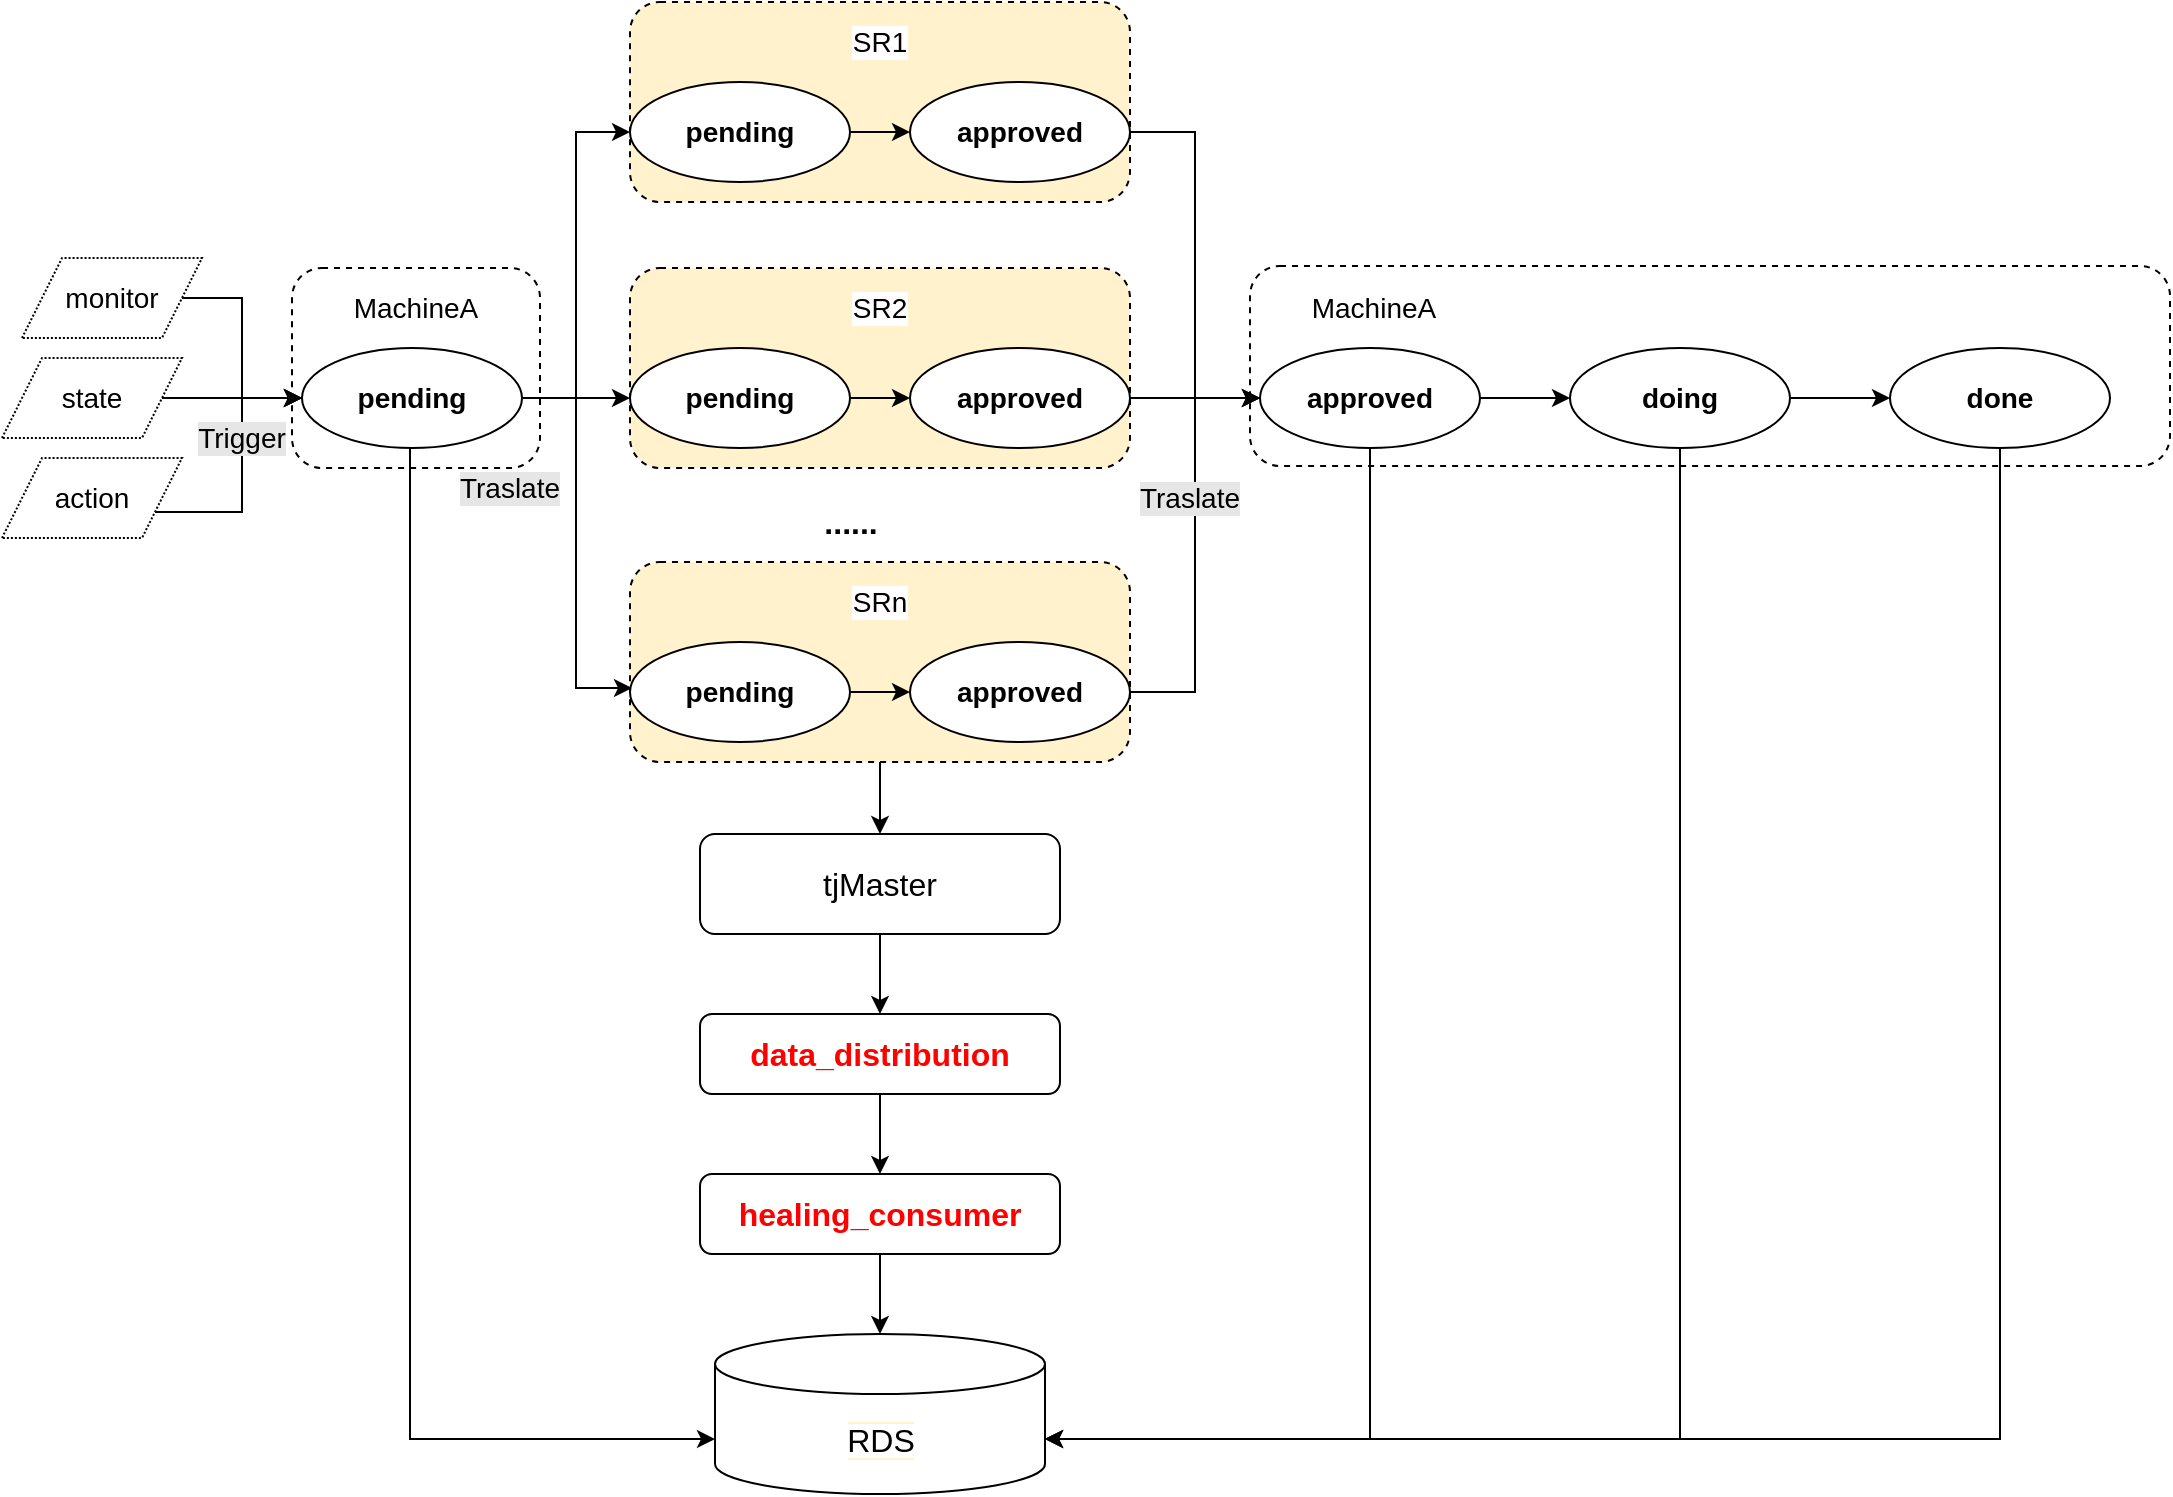 <mxfile version="14.4.6" type="github">
  <diagram id="MMFUoUL-iYYDqlndlSFT" name="第 1 页">
    <mxGraphModel dx="1298" dy="888" grid="1" gridSize="10" guides="1" tooltips="1" connect="1" arrows="1" fold="1" page="1" pageScale="1" pageWidth="583" pageHeight="827" math="0" shadow="0">
      <root>
        <mxCell id="0" />
        <mxCell id="1" parent="0" />
        <mxCell id="JBcYczJnqvZJM_Ojkkls-45" value="" style="rounded=1;whiteSpace=wrap;html=1;dashed=1;labelBackgroundColor=#ffffff;fontSize=14;" parent="1" vertex="1">
          <mxGeometry x="151" y="197" width="124" height="100" as="geometry" />
        </mxCell>
        <mxCell id="JBcYczJnqvZJM_Ojkkls-49" value="" style="rounded=1;whiteSpace=wrap;html=1;dashed=1;labelBackgroundColor=#ffffff;fontSize=14;" parent="1" vertex="1">
          <mxGeometry x="630" y="196" width="460" height="100" as="geometry" />
        </mxCell>
        <mxCell id="JBcYczJnqvZJM_Ojkkls-19" value="" style="rounded=1;whiteSpace=wrap;html=1;dashed=1;labelBackgroundColor=#FFF2CC;fontSize=14;fillColor=#FFF2CC;" parent="1" vertex="1">
          <mxGeometry x="320" y="64" width="250" height="100" as="geometry" />
        </mxCell>
        <mxCell id="JBcYczJnqvZJM_Ojkkls-15" style="edgeStyle=orthogonalEdgeStyle;rounded=0;orthogonalLoop=1;jettySize=auto;html=1;entryX=0;entryY=0.5;entryDx=0;entryDy=0;fontSize=14;" parent="1" source="JBcYczJnqvZJM_Ojkkls-5" target="JBcYczJnqvZJM_Ojkkls-10" edge="1">
          <mxGeometry relative="1" as="geometry">
            <Array as="points">
              <mxPoint x="126" y="212" />
              <mxPoint x="126" y="262" />
            </Array>
          </mxGeometry>
        </mxCell>
        <mxCell id="JBcYczJnqvZJM_Ojkkls-5" value="monitor" style="shape=parallelogram;perimeter=parallelogramPerimeter;whiteSpace=wrap;html=1;fixedSize=1;dashed=1;dashPattern=1 1;labelBackgroundColor=#ffffff;fontSize=14;" parent="1" vertex="1">
          <mxGeometry x="16" y="192" width="90" height="40" as="geometry" />
        </mxCell>
        <mxCell id="JBcYczJnqvZJM_Ojkkls-13" value="" style="edgeStyle=orthogonalEdgeStyle;rounded=0;orthogonalLoop=1;jettySize=auto;html=1;fontSize=14;" parent="1" source="JBcYczJnqvZJM_Ojkkls-7" target="JBcYczJnqvZJM_Ojkkls-10" edge="1">
          <mxGeometry relative="1" as="geometry" />
        </mxCell>
        <mxCell id="JBcYczJnqvZJM_Ojkkls-7" value="state" style="shape=parallelogram;perimeter=parallelogramPerimeter;whiteSpace=wrap;html=1;fixedSize=1;dashed=1;dashPattern=1 1;labelBackgroundColor=#ffffff;fontSize=14;" parent="1" vertex="1">
          <mxGeometry x="6" y="242" width="90" height="40" as="geometry" />
        </mxCell>
        <mxCell id="JBcYczJnqvZJM_Ojkkls-14" value="" style="edgeStyle=orthogonalEdgeStyle;rounded=0;orthogonalLoop=1;jettySize=auto;html=1;fontSize=14;exitX=1;exitY=0.75;exitDx=0;exitDy=0;" parent="1" source="JBcYczJnqvZJM_Ojkkls-16" target="JBcYczJnqvZJM_Ojkkls-10" edge="1">
          <mxGeometry relative="1" as="geometry">
            <Array as="points">
              <mxPoint x="126" y="262" />
            </Array>
          </mxGeometry>
        </mxCell>
        <mxCell id="JBcYczJnqvZJM_Ojkkls-8" value="action" style="shape=parallelogram;perimeter=parallelogramPerimeter;whiteSpace=wrap;html=1;fixedSize=1;dashed=1;dashPattern=1 1;labelBackgroundColor=#ffffff;fontSize=14;" parent="1" vertex="1">
          <mxGeometry x="6" y="292" width="90" height="40" as="geometry" />
        </mxCell>
        <mxCell id="JBcYczJnqvZJM_Ojkkls-40" style="edgeStyle=orthogonalEdgeStyle;rounded=0;orthogonalLoop=1;jettySize=auto;html=1;entryX=0;entryY=0.5;entryDx=0;entryDy=0;fontSize=16;" parent="1" source="JBcYczJnqvZJM_Ojkkls-10" target="JBcYczJnqvZJM_Ojkkls-29" edge="1">
          <mxGeometry relative="1" as="geometry" />
        </mxCell>
        <mxCell id="JBcYczJnqvZJM_Ojkkls-41" style="edgeStyle=orthogonalEdgeStyle;rounded=0;orthogonalLoop=1;jettySize=auto;html=1;exitX=1;exitY=0.5;exitDx=0;exitDy=0;entryX=0;entryY=0.5;entryDx=0;entryDy=0;fontSize=16;" parent="1" source="JBcYczJnqvZJM_Ojkkls-10" target="JBcYczJnqvZJM_Ojkkls-22" edge="1">
          <mxGeometry relative="1" as="geometry" />
        </mxCell>
        <mxCell id="JBcYczJnqvZJM_Ojkkls-42" style="edgeStyle=orthogonalEdgeStyle;rounded=0;orthogonalLoop=1;jettySize=auto;html=1;exitX=1;exitY=0.5;exitDx=0;exitDy=0;entryX=0.004;entryY=0.63;entryDx=0;entryDy=0;entryPerimeter=0;fontSize=16;" parent="1" source="JBcYczJnqvZJM_Ojkkls-10" target="JBcYczJnqvZJM_Ojkkls-34" edge="1">
          <mxGeometry relative="1" as="geometry" />
        </mxCell>
        <mxCell id="73gmsGOEoyESwTxSDOHe-4" style="edgeStyle=orthogonalEdgeStyle;rounded=0;orthogonalLoop=1;jettySize=auto;html=1;entryX=0;entryY=0;entryDx=0;entryDy=52.5;entryPerimeter=0;fontSize=16;fontColor=#FF0000;" edge="1" parent="1" source="JBcYczJnqvZJM_Ojkkls-10" target="JBcYczJnqvZJM_Ojkkls-75">
          <mxGeometry relative="1" as="geometry">
            <Array as="points">
              <mxPoint x="210" y="783" />
            </Array>
          </mxGeometry>
        </mxCell>
        <mxCell id="JBcYczJnqvZJM_Ojkkls-10" value="pending" style="ellipse;whiteSpace=wrap;html=1;labelBackgroundColor=#ffffff;fontSize=14;fontStyle=1" parent="1" vertex="1">
          <mxGeometry x="156" y="237" width="110" height="50" as="geometry" />
        </mxCell>
        <mxCell id="JBcYczJnqvZJM_Ojkkls-18" value="" style="edgeStyle=orthogonalEdgeStyle;rounded=0;orthogonalLoop=1;jettySize=auto;html=1;fontSize=14;exitX=1;exitY=0.75;exitDx=0;exitDy=0;entryX=0;entryY=0.5;entryDx=0;entryDy=0;" parent="1" source="JBcYczJnqvZJM_Ojkkls-8" target="JBcYczJnqvZJM_Ojkkls-10" edge="1">
          <mxGeometry relative="1" as="geometry">
            <mxPoint x="82.5" y="319" as="sourcePoint" />
            <mxPoint x="146" y="262" as="targetPoint" />
            <Array as="points">
              <mxPoint x="126" y="319" />
              <mxPoint x="126" y="262" />
            </Array>
          </mxGeometry>
        </mxCell>
        <mxCell id="JBcYczJnqvZJM_Ojkkls-16" value="Trigger" style="text;html=1;strokeColor=none;fillColor=none;align=center;verticalAlign=middle;whiteSpace=wrap;rounded=0;dashed=1;labelBackgroundColor=#E6E6E6;fontSize=14;" parent="1" vertex="1">
          <mxGeometry x="106" y="272" width="40" height="20" as="geometry" />
        </mxCell>
        <mxCell id="JBcYczJnqvZJM_Ojkkls-25" style="edgeStyle=orthogonalEdgeStyle;rounded=0;orthogonalLoop=1;jettySize=auto;html=1;exitX=1;exitY=0.5;exitDx=0;exitDy=0;entryX=0;entryY=0.5;entryDx=0;entryDy=0;fontSize=14;" parent="1" source="JBcYczJnqvZJM_Ojkkls-22" target="JBcYczJnqvZJM_Ojkkls-23" edge="1">
          <mxGeometry relative="1" as="geometry" />
        </mxCell>
        <mxCell id="JBcYczJnqvZJM_Ojkkls-22" value="pending" style="ellipse;whiteSpace=wrap;html=1;labelBackgroundColor=#ffffff;fontSize=14;fontStyle=1" parent="1" vertex="1">
          <mxGeometry x="320" y="104" width="110" height="50" as="geometry" />
        </mxCell>
        <mxCell id="JBcYczJnqvZJM_Ojkkls-70" style="edgeStyle=orthogonalEdgeStyle;rounded=0;orthogonalLoop=1;jettySize=auto;html=1;exitX=1;exitY=0.5;exitDx=0;exitDy=0;entryX=0;entryY=0.5;entryDx=0;entryDy=0;fontSize=16;" parent="1" source="JBcYczJnqvZJM_Ojkkls-23" target="JBcYczJnqvZJM_Ojkkls-50" edge="1">
          <mxGeometry relative="1" as="geometry" />
        </mxCell>
        <mxCell id="JBcYczJnqvZJM_Ojkkls-23" value="approved" style="ellipse;whiteSpace=wrap;html=1;labelBackgroundColor=#ffffff;fontSize=14;fontStyle=1" parent="1" vertex="1">
          <mxGeometry x="460" y="104" width="110" height="50" as="geometry" />
        </mxCell>
        <mxCell id="JBcYczJnqvZJM_Ojkkls-24" value="SR1" style="text;html=1;strokeColor=none;fillColor=none;align=center;verticalAlign=middle;whiteSpace=wrap;rounded=0;labelBackgroundColor=#ffffff;fontSize=14;" parent="1" vertex="1">
          <mxGeometry x="425" y="74" width="40" height="20" as="geometry" />
        </mxCell>
        <mxCell id="JBcYczJnqvZJM_Ojkkls-27" value="" style="rounded=1;whiteSpace=wrap;html=1;dashed=1;labelBackgroundColor=#FFF2CC;fontSize=14;fillColor=#FFF2CC;" parent="1" vertex="1">
          <mxGeometry x="320" y="197" width="250" height="100" as="geometry" />
        </mxCell>
        <mxCell id="JBcYczJnqvZJM_Ojkkls-28" style="edgeStyle=orthogonalEdgeStyle;rounded=0;orthogonalLoop=1;jettySize=auto;html=1;exitX=1;exitY=0.5;exitDx=0;exitDy=0;entryX=0;entryY=0.5;entryDx=0;entryDy=0;fontSize=14;" parent="1" source="JBcYczJnqvZJM_Ojkkls-29" target="JBcYczJnqvZJM_Ojkkls-30" edge="1">
          <mxGeometry relative="1" as="geometry" />
        </mxCell>
        <mxCell id="JBcYczJnqvZJM_Ojkkls-29" value="pending" style="ellipse;whiteSpace=wrap;html=1;labelBackgroundColor=#ffffff;fontSize=14;fontStyle=1" parent="1" vertex="1">
          <mxGeometry x="320" y="237" width="110" height="50" as="geometry" />
        </mxCell>
        <mxCell id="JBcYczJnqvZJM_Ojkkls-71" style="edgeStyle=orthogonalEdgeStyle;rounded=0;orthogonalLoop=1;jettySize=auto;html=1;exitX=1;exitY=0.5;exitDx=0;exitDy=0;fontSize=16;" parent="1" source="JBcYczJnqvZJM_Ojkkls-30" target="JBcYczJnqvZJM_Ojkkls-50" edge="1">
          <mxGeometry relative="1" as="geometry" />
        </mxCell>
        <mxCell id="JBcYczJnqvZJM_Ojkkls-30" value="approved" style="ellipse;whiteSpace=wrap;html=1;labelBackgroundColor=#ffffff;fontSize=14;fontStyle=1" parent="1" vertex="1">
          <mxGeometry x="460" y="237" width="110" height="50" as="geometry" />
        </mxCell>
        <mxCell id="JBcYczJnqvZJM_Ojkkls-31" value="SR2" style="text;html=1;strokeColor=none;fillColor=none;align=center;verticalAlign=middle;whiteSpace=wrap;rounded=0;labelBackgroundColor=#ffffff;fontSize=14;" parent="1" vertex="1">
          <mxGeometry x="425" y="207" width="40" height="20" as="geometry" />
        </mxCell>
        <mxCell id="JBcYczJnqvZJM_Ojkkls-79" style="edgeStyle=orthogonalEdgeStyle;rounded=0;orthogonalLoop=1;jettySize=auto;html=1;fontSize=16;" parent="1" source="JBcYczJnqvZJM_Ojkkls-34" target="JBcYczJnqvZJM_Ojkkls-77" edge="1">
          <mxGeometry relative="1" as="geometry" />
        </mxCell>
        <mxCell id="JBcYczJnqvZJM_Ojkkls-34" value="" style="rounded=1;whiteSpace=wrap;html=1;dashed=1;labelBackgroundColor=#FFF2CC;fontSize=14;fillColor=#FFF2CC;" parent="1" vertex="1">
          <mxGeometry x="320" y="344" width="250" height="100" as="geometry" />
        </mxCell>
        <mxCell id="JBcYczJnqvZJM_Ojkkls-35" style="edgeStyle=orthogonalEdgeStyle;rounded=0;orthogonalLoop=1;jettySize=auto;html=1;exitX=1;exitY=0.5;exitDx=0;exitDy=0;entryX=0;entryY=0.5;entryDx=0;entryDy=0;fontSize=14;" parent="1" source="JBcYczJnqvZJM_Ojkkls-36" target="JBcYczJnqvZJM_Ojkkls-37" edge="1">
          <mxGeometry relative="1" as="geometry" />
        </mxCell>
        <mxCell id="JBcYczJnqvZJM_Ojkkls-36" value="pending" style="ellipse;whiteSpace=wrap;html=1;labelBackgroundColor=#ffffff;fontSize=14;fontStyle=1" parent="1" vertex="1">
          <mxGeometry x="320" y="384" width="110" height="50" as="geometry" />
        </mxCell>
        <mxCell id="JBcYczJnqvZJM_Ojkkls-72" style="edgeStyle=orthogonalEdgeStyle;rounded=0;orthogonalLoop=1;jettySize=auto;html=1;exitX=1;exitY=0.5;exitDx=0;exitDy=0;entryX=0;entryY=0.5;entryDx=0;entryDy=0;fontSize=16;" parent="1" source="JBcYczJnqvZJM_Ojkkls-37" target="JBcYczJnqvZJM_Ojkkls-50" edge="1">
          <mxGeometry relative="1" as="geometry" />
        </mxCell>
        <mxCell id="JBcYczJnqvZJM_Ojkkls-37" value="approved" style="ellipse;whiteSpace=wrap;html=1;labelBackgroundColor=#ffffff;fontSize=14;fontStyle=1" parent="1" vertex="1">
          <mxGeometry x="460" y="384" width="110" height="50" as="geometry" />
        </mxCell>
        <mxCell id="JBcYczJnqvZJM_Ojkkls-38" value="SRn" style="text;html=1;strokeColor=none;fillColor=none;align=center;verticalAlign=middle;whiteSpace=wrap;rounded=0;labelBackgroundColor=#ffffff;fontSize=14;" parent="1" vertex="1">
          <mxGeometry x="425" y="354" width="40" height="20" as="geometry" />
        </mxCell>
        <mxCell id="JBcYczJnqvZJM_Ojkkls-39" value="......" style="text;html=1;align=center;verticalAlign=middle;resizable=0;points=[];autosize=1;fontSize=16;fontStyle=1" parent="1" vertex="1">
          <mxGeometry x="410" y="314" width="40" height="20" as="geometry" />
        </mxCell>
        <mxCell id="JBcYczJnqvZJM_Ojkkls-43" value="Traslate" style="text;html=1;strokeColor=none;fillColor=none;align=center;verticalAlign=middle;whiteSpace=wrap;rounded=0;dashed=1;labelBackgroundColor=#E6E6E6;fontSize=14;" parent="1" vertex="1">
          <mxGeometry x="240" y="297" width="40" height="20" as="geometry" />
        </mxCell>
        <mxCell id="JBcYczJnqvZJM_Ojkkls-47" value="MachineA" style="text;html=1;strokeColor=none;fillColor=none;align=center;verticalAlign=middle;whiteSpace=wrap;rounded=0;labelBackgroundColor=#ffffff;fontSize=14;" parent="1" vertex="1">
          <mxGeometry x="178" y="207" width="70" height="20" as="geometry" />
        </mxCell>
        <mxCell id="JBcYczJnqvZJM_Ojkkls-80" value="" style="edgeStyle=orthogonalEdgeStyle;rounded=0;orthogonalLoop=1;jettySize=auto;html=1;fontSize=16;" parent="1" source="JBcYczJnqvZJM_Ojkkls-50" target="JBcYczJnqvZJM_Ojkkls-73" edge="1">
          <mxGeometry relative="1" as="geometry" />
        </mxCell>
        <mxCell id="JBcYczJnqvZJM_Ojkkls-82" style="edgeStyle=orthogonalEdgeStyle;rounded=0;orthogonalLoop=1;jettySize=auto;html=1;entryX=1;entryY=0;entryDx=0;entryDy=52.5;entryPerimeter=0;fontSize=16;exitX=0.5;exitY=1;exitDx=0;exitDy=0;" parent="1" source="JBcYczJnqvZJM_Ojkkls-50" target="JBcYczJnqvZJM_Ojkkls-75" edge="1">
          <mxGeometry relative="1" as="geometry" />
        </mxCell>
        <mxCell id="JBcYczJnqvZJM_Ojkkls-50" value="approved" style="ellipse;whiteSpace=wrap;html=1;labelBackgroundColor=#ffffff;fontSize=14;fontStyle=1" parent="1" vertex="1">
          <mxGeometry x="635" y="237" width="110" height="50" as="geometry" />
        </mxCell>
        <mxCell id="JBcYczJnqvZJM_Ojkkls-51" value="MachineA" style="text;html=1;strokeColor=none;fillColor=none;align=center;verticalAlign=middle;whiteSpace=wrap;rounded=0;labelBackgroundColor=#ffffff;fontSize=14;" parent="1" vertex="1">
          <mxGeometry x="657" y="207" width="70" height="20" as="geometry" />
        </mxCell>
        <mxCell id="JBcYczJnqvZJM_Ojkkls-56" value="Traslate" style="text;html=1;strokeColor=none;fillColor=none;align=center;verticalAlign=middle;whiteSpace=wrap;rounded=0;dashed=1;labelBackgroundColor=#E6E6E6;fontSize=14;" parent="1" vertex="1">
          <mxGeometry x="580" y="302" width="40" height="20" as="geometry" />
        </mxCell>
        <mxCell id="JBcYczJnqvZJM_Ojkkls-81" value="" style="edgeStyle=orthogonalEdgeStyle;rounded=0;orthogonalLoop=1;jettySize=auto;html=1;fontSize=16;" parent="1" source="JBcYczJnqvZJM_Ojkkls-73" target="JBcYczJnqvZJM_Ojkkls-74" edge="1">
          <mxGeometry relative="1" as="geometry" />
        </mxCell>
        <mxCell id="JBcYczJnqvZJM_Ojkkls-83" style="edgeStyle=orthogonalEdgeStyle;rounded=0;orthogonalLoop=1;jettySize=auto;html=1;entryX=1;entryY=0;entryDx=0;entryDy=52.5;entryPerimeter=0;fontSize=16;exitX=0.5;exitY=1;exitDx=0;exitDy=0;" parent="1" source="JBcYczJnqvZJM_Ojkkls-73" target="JBcYczJnqvZJM_Ojkkls-75" edge="1">
          <mxGeometry relative="1" as="geometry" />
        </mxCell>
        <mxCell id="JBcYczJnqvZJM_Ojkkls-73" value="doing" style="ellipse;whiteSpace=wrap;html=1;labelBackgroundColor=#ffffff;fontSize=14;fontStyle=1" parent="1" vertex="1">
          <mxGeometry x="790" y="237" width="110" height="50" as="geometry" />
        </mxCell>
        <mxCell id="JBcYczJnqvZJM_Ojkkls-84" style="edgeStyle=orthogonalEdgeStyle;rounded=0;orthogonalLoop=1;jettySize=auto;html=1;entryX=1;entryY=0;entryDx=0;entryDy=52.5;entryPerimeter=0;fontSize=16;exitX=0.5;exitY=1;exitDx=0;exitDy=0;" parent="1" source="JBcYczJnqvZJM_Ojkkls-74" target="JBcYczJnqvZJM_Ojkkls-75" edge="1">
          <mxGeometry relative="1" as="geometry" />
        </mxCell>
        <mxCell id="JBcYczJnqvZJM_Ojkkls-74" value="done" style="ellipse;whiteSpace=wrap;html=1;labelBackgroundColor=#ffffff;fontSize=14;fontStyle=1" parent="1" vertex="1">
          <mxGeometry x="950" y="237" width="110" height="50" as="geometry" />
        </mxCell>
        <mxCell id="JBcYczJnqvZJM_Ojkkls-75" value="&lt;span style=&quot;background-color: rgb(255 , 255 , 255)&quot;&gt;RDS&lt;/span&gt;" style="shape=cylinder3;whiteSpace=wrap;html=1;boundedLbl=1;backgroundOutline=1;size=15;labelBackgroundColor=#FFF2CC;fontSize=16;" parent="1" vertex="1">
          <mxGeometry x="362.5" y="730" width="165" height="80" as="geometry" />
        </mxCell>
        <mxCell id="JBcYczJnqvZJM_Ojkkls-87" value="" style="edgeStyle=orthogonalEdgeStyle;rounded=0;orthogonalLoop=1;jettySize=auto;html=1;fontSize=16;" parent="1" source="JBcYczJnqvZJM_Ojkkls-77" target="JBcYczJnqvZJM_Ojkkls-86" edge="1">
          <mxGeometry relative="1" as="geometry" />
        </mxCell>
        <mxCell id="JBcYczJnqvZJM_Ojkkls-77" value="tjMaster" style="rounded=1;whiteSpace=wrap;html=1;labelBackgroundColor=none;fillColor=#ffffff;fontSize=16;" parent="1" vertex="1">
          <mxGeometry x="355" y="480" width="180" height="50" as="geometry" />
        </mxCell>
        <mxCell id="JBcYczJnqvZJM_Ojkkls-88" value="" style="edgeStyle=orthogonalEdgeStyle;rounded=0;orthogonalLoop=1;jettySize=auto;html=1;fontSize=16;exitX=0.5;exitY=1;exitDx=0;exitDy=0;" parent="1" source="73gmsGOEoyESwTxSDOHe-1" target="JBcYczJnqvZJM_Ojkkls-75" edge="1">
          <mxGeometry relative="1" as="geometry" />
        </mxCell>
        <mxCell id="73gmsGOEoyESwTxSDOHe-3" value="" style="edgeStyle=orthogonalEdgeStyle;rounded=0;orthogonalLoop=1;jettySize=auto;html=1;fontSize=16;fontColor=#FF0000;" edge="1" parent="1" source="JBcYczJnqvZJM_Ojkkls-86" target="73gmsGOEoyESwTxSDOHe-1">
          <mxGeometry relative="1" as="geometry" />
        </mxCell>
        <mxCell id="JBcYczJnqvZJM_Ojkkls-86" value="data_distribution" style="rounded=1;whiteSpace=wrap;html=1;labelBackgroundColor=none;fillColor=#ffffff;fontSize=16;fontStyle=1;fontColor=#FF0000;" parent="1" vertex="1">
          <mxGeometry x="355" y="570" width="180" height="40" as="geometry" />
        </mxCell>
        <mxCell id="73gmsGOEoyESwTxSDOHe-1" value="healing_consumer" style="rounded=1;whiteSpace=wrap;html=1;labelBackgroundColor=none;fillColor=#ffffff;fontSize=16;fontColor=#FF0000;fontStyle=1" vertex="1" parent="1">
          <mxGeometry x="355" y="650" width="180" height="40" as="geometry" />
        </mxCell>
      </root>
    </mxGraphModel>
  </diagram>
</mxfile>
